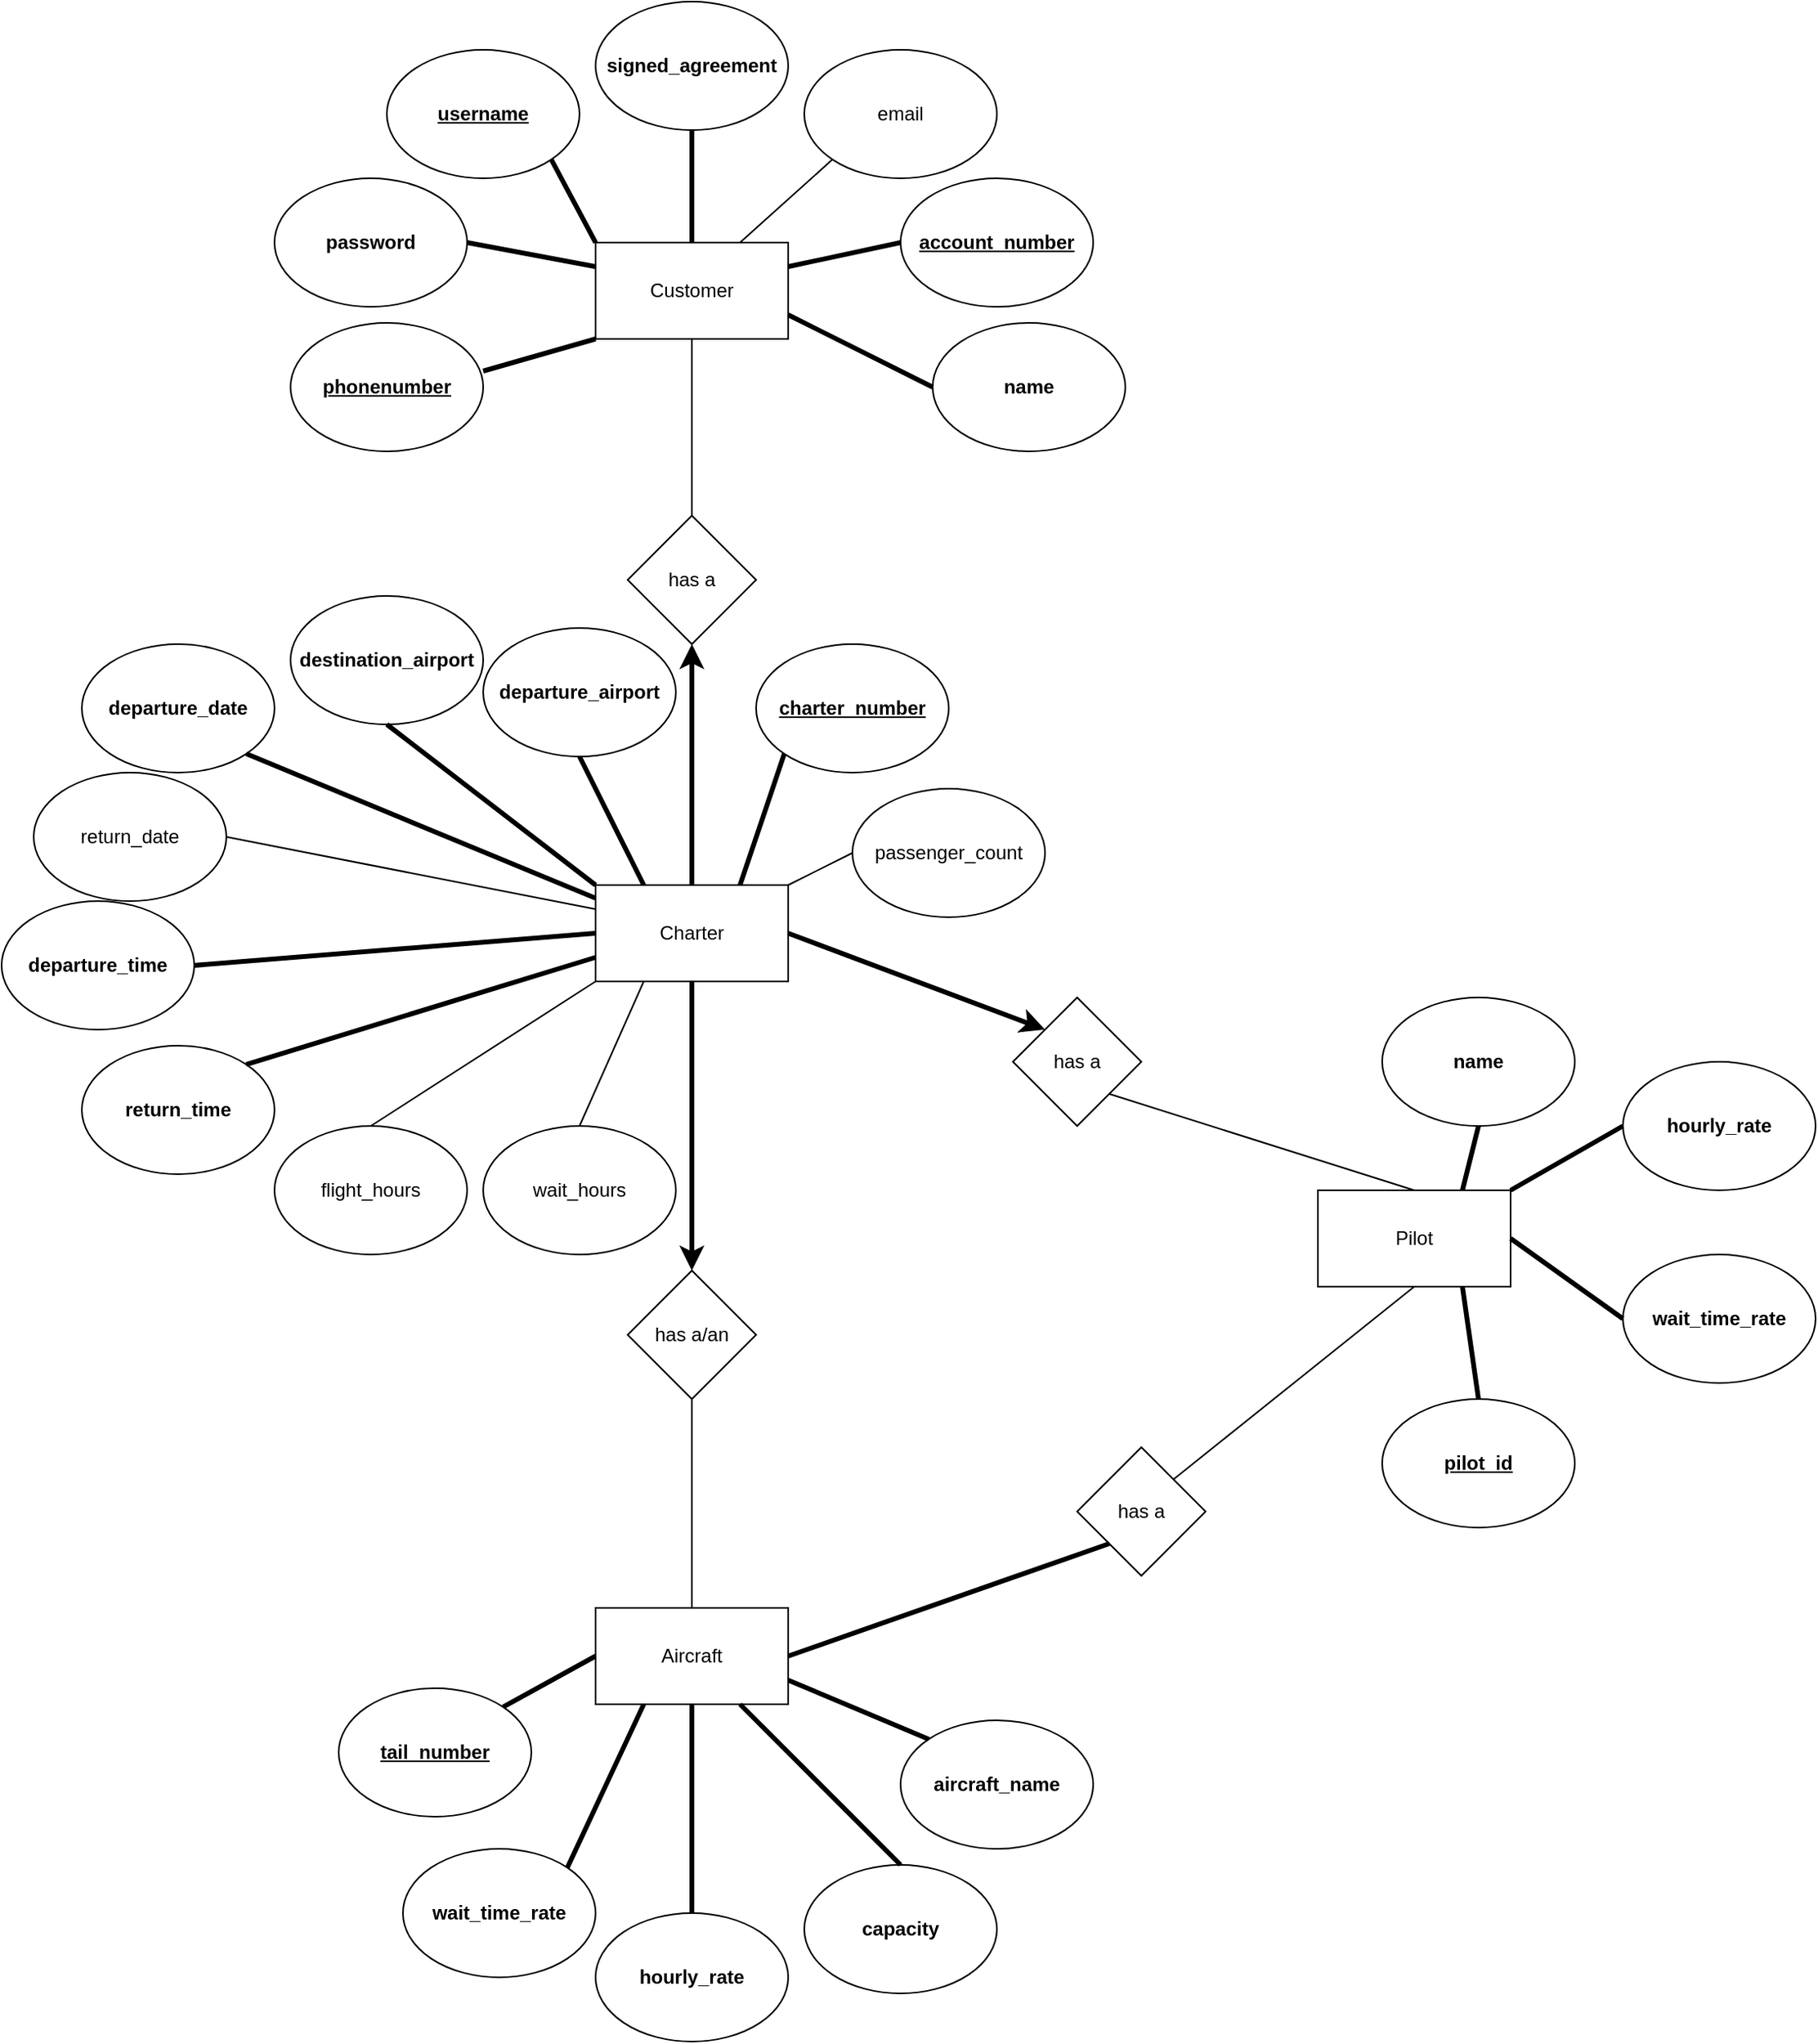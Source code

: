 <mxfile>
    <diagram id="OrS6IkGE5xCh7g9Oqrxm" name="Page-1">
        <mxGraphModel dx="1684" dy="1410" grid="1" gridSize="10" guides="1" tooltips="1" connect="1" arrows="1" fold="1" page="0" pageScale="1" pageWidth="850" pageHeight="1100" math="0" shadow="0">
            <root>
                <mxCell id="0"/>
                <mxCell id="1" parent="0"/>
                <mxCell id="3" value="Charter" style="rounded=0;whiteSpace=wrap;html=1;" parent="1" vertex="1">
                    <mxGeometry x="-230" y="140" width="120" height="60" as="geometry"/>
                </mxCell>
                <mxCell id="4" value="Customer" style="rounded=0;whiteSpace=wrap;html=1;" parent="1" vertex="1">
                    <mxGeometry x="-230" y="-260" width="120" height="60" as="geometry"/>
                </mxCell>
                <mxCell id="5" value="Aircraft" style="rounded=0;whiteSpace=wrap;html=1;" parent="1" vertex="1">
                    <mxGeometry x="-230" y="590" width="120" height="60" as="geometry"/>
                </mxCell>
                <mxCell id="6" value="Pilot" style="rounded=0;whiteSpace=wrap;html=1;" parent="1" vertex="1">
                    <mxGeometry x="220" y="330" width="120" height="60" as="geometry"/>
                </mxCell>
                <mxCell id="51" value="has a" style="rhombus;whiteSpace=wrap;html=1;" vertex="1" parent="1">
                    <mxGeometry x="-210" y="-90" width="80" height="80" as="geometry"/>
                </mxCell>
                <mxCell id="52" value="has a" style="rhombus;whiteSpace=wrap;html=1;" vertex="1" parent="1">
                    <mxGeometry x="30" y="210" width="80" height="80" as="geometry"/>
                </mxCell>
                <mxCell id="53" value="has a/an" style="rhombus;whiteSpace=wrap;html=1;" vertex="1" parent="1">
                    <mxGeometry x="-210" y="380" width="80" height="80" as="geometry"/>
                </mxCell>
                <mxCell id="54" value="has a" style="rhombus;whiteSpace=wrap;html=1;" vertex="1" parent="1">
                    <mxGeometry x="70" y="490" width="80" height="80" as="geometry"/>
                </mxCell>
                <mxCell id="57" value="&lt;b&gt;&lt;u&gt;phonenumber&lt;/u&gt;&lt;/b&gt;" style="ellipse;whiteSpace=wrap;html=1;" vertex="1" parent="1">
                    <mxGeometry x="-420" y="-210" width="120" height="80" as="geometry"/>
                </mxCell>
                <mxCell id="58" value="&lt;b&gt;name&lt;/b&gt;" style="ellipse;whiteSpace=wrap;html=1;" vertex="1" parent="1">
                    <mxGeometry x="-20" y="-210" width="120" height="80" as="geometry"/>
                </mxCell>
                <mxCell id="59" value="email" style="ellipse;whiteSpace=wrap;html=1;" vertex="1" parent="1">
                    <mxGeometry x="-100" y="-380" width="120" height="80" as="geometry"/>
                </mxCell>
                <mxCell id="60" value="&lt;b&gt;&lt;u&gt;username&lt;/u&gt;&lt;/b&gt;" style="ellipse;whiteSpace=wrap;html=1;" vertex="1" parent="1">
                    <mxGeometry x="-360" y="-380" width="120" height="80" as="geometry"/>
                </mxCell>
                <mxCell id="61" value="&lt;b&gt;password&lt;/b&gt;" style="ellipse;whiteSpace=wrap;html=1;" vertex="1" parent="1">
                    <mxGeometry x="-430" y="-300" width="120" height="80" as="geometry"/>
                </mxCell>
                <mxCell id="62" value="&lt;b&gt;signed_agreement&lt;/b&gt;" style="ellipse;whiteSpace=wrap;html=1;" vertex="1" parent="1">
                    <mxGeometry x="-230" y="-410" width="120" height="80" as="geometry"/>
                </mxCell>
                <mxCell id="63" value="&lt;b&gt;&lt;u&gt;account_number&lt;/u&gt;&lt;/b&gt;" style="ellipse;whiteSpace=wrap;html=1;" vertex="1" parent="1">
                    <mxGeometry x="-40" y="-300" width="120" height="80" as="geometry"/>
                </mxCell>
                <mxCell id="64" value="" style="endArrow=none;html=1;entryX=0.5;entryY=1;entryDx=0;entryDy=0;exitX=0.5;exitY=0;exitDx=0;exitDy=0;" edge="1" parent="1" source="51" target="4">
                    <mxGeometry width="50" height="50" relative="1" as="geometry">
                        <mxPoint x="-100" y="10" as="sourcePoint"/>
                        <mxPoint x="-50" y="-40" as="targetPoint"/>
                    </mxGeometry>
                </mxCell>
                <mxCell id="66" value="" style="endArrow=classic;html=1;entryX=0.5;entryY=1;entryDx=0;entryDy=0;exitX=0.5;exitY=0;exitDx=0;exitDy=0;strokeWidth=3;" edge="1" parent="1" source="3" target="51">
                    <mxGeometry width="50" height="50" relative="1" as="geometry">
                        <mxPoint x="-100" y="10" as="sourcePoint"/>
                        <mxPoint x="-50" y="-40" as="targetPoint"/>
                    </mxGeometry>
                </mxCell>
                <mxCell id="68" value="flight_hours" style="ellipse;whiteSpace=wrap;html=1;" vertex="1" parent="1">
                    <mxGeometry x="-430" y="290" width="120" height="80" as="geometry"/>
                </mxCell>
                <mxCell id="70" value="&lt;b&gt;return_time&lt;/b&gt;" style="ellipse;whiteSpace=wrap;html=1;" vertex="1" parent="1">
                    <mxGeometry x="-550" y="240" width="120" height="80" as="geometry"/>
                </mxCell>
                <mxCell id="71" value="wait_hours" style="ellipse;whiteSpace=wrap;html=1;" vertex="1" parent="1">
                    <mxGeometry x="-300" y="290" width="120" height="80" as="geometry"/>
                </mxCell>
                <mxCell id="72" value="passenger_count" style="ellipse;whiteSpace=wrap;html=1;" vertex="1" parent="1">
                    <mxGeometry x="-70" y="80" width="120" height="80" as="geometry"/>
                </mxCell>
                <mxCell id="73" value="&lt;b&gt;departure_time&lt;/b&gt;" style="ellipse;whiteSpace=wrap;html=1;" vertex="1" parent="1">
                    <mxGeometry x="-600" y="150" width="120" height="80" as="geometry"/>
                </mxCell>
                <mxCell id="74" value="return_date" style="ellipse;whiteSpace=wrap;html=1;" vertex="1" parent="1">
                    <mxGeometry x="-580" y="70" width="120" height="80" as="geometry"/>
                </mxCell>
                <mxCell id="76" value="&lt;b&gt;&lt;u&gt;charter_number&lt;/u&gt;&lt;/b&gt;" style="ellipse;whiteSpace=wrap;html=1;" vertex="1" parent="1">
                    <mxGeometry x="-130" y="-10" width="120" height="80" as="geometry"/>
                </mxCell>
                <mxCell id="77" value="&lt;b&gt;departure_date&lt;/b&gt;" style="ellipse;whiteSpace=wrap;html=1;" vertex="1" parent="1">
                    <mxGeometry x="-550" y="-10" width="120" height="80" as="geometry"/>
                </mxCell>
                <mxCell id="78" value="&lt;b&gt;destination_airport&lt;/b&gt;" style="ellipse;whiteSpace=wrap;html=1;" vertex="1" parent="1">
                    <mxGeometry x="-420" y="-40" width="120" height="80" as="geometry"/>
                </mxCell>
                <mxCell id="79" value="&lt;b&gt;departure_airport&lt;/b&gt;" style="ellipse;whiteSpace=wrap;html=1;" vertex="1" parent="1">
                    <mxGeometry x="-300" y="-20" width="120" height="80" as="geometry"/>
                </mxCell>
                <mxCell id="81" value="" style="endArrow=classic;html=1;strokeWidth=3;entryX=0.5;entryY=0;entryDx=0;entryDy=0;exitX=0.5;exitY=1;exitDx=0;exitDy=0;" edge="1" parent="1" source="3" target="53">
                    <mxGeometry width="50" height="50" relative="1" as="geometry">
                        <mxPoint x="-90" y="430" as="sourcePoint"/>
                        <mxPoint x="-40" y="380" as="targetPoint"/>
                    </mxGeometry>
                </mxCell>
                <mxCell id="83" value="" style="endArrow=none;html=1;strokeWidth=1;entryX=0.5;entryY=1;entryDx=0;entryDy=0;exitX=0.5;exitY=0;exitDx=0;exitDy=0;" edge="1" parent="1" source="5" target="53">
                    <mxGeometry width="50" height="50" relative="1" as="geometry">
                        <mxPoint x="-90" y="430" as="sourcePoint"/>
                        <mxPoint x="-40" y="380" as="targetPoint"/>
                    </mxGeometry>
                </mxCell>
                <mxCell id="85" value="" style="endArrow=none;html=1;strokeWidth=3;entryX=0;entryY=1;entryDx=0;entryDy=0;exitX=1;exitY=0.5;exitDx=0;exitDy=0;" edge="1" parent="1" source="5" target="54">
                    <mxGeometry width="50" height="50" relative="1" as="geometry">
                        <mxPoint x="-90" y="430" as="sourcePoint"/>
                        <mxPoint x="-40" y="380" as="targetPoint"/>
                    </mxGeometry>
                </mxCell>
                <mxCell id="86" value="" style="endArrow=none;html=1;strokeWidth=1;entryX=1;entryY=1;entryDx=0;entryDy=0;exitX=0.5;exitY=0;exitDx=0;exitDy=0;" edge="1" parent="1" source="6" target="52">
                    <mxGeometry width="50" height="50" relative="1" as="geometry">
                        <mxPoint x="-90" y="350" as="sourcePoint"/>
                        <mxPoint x="-40" y="300" as="targetPoint"/>
                    </mxGeometry>
                </mxCell>
                <mxCell id="87" value="" style="endArrow=none;html=1;strokeWidth=1;entryX=0.5;entryY=1;entryDx=0;entryDy=0;exitX=1;exitY=0;exitDx=0;exitDy=0;" edge="1" parent="1" source="54" target="6">
                    <mxGeometry width="50" height="50" relative="1" as="geometry">
                        <mxPoint x="-90" y="430" as="sourcePoint"/>
                        <mxPoint x="-40" y="380" as="targetPoint"/>
                    </mxGeometry>
                </mxCell>
                <mxCell id="88" value="" style="endArrow=classic;html=1;strokeWidth=3;entryX=0;entryY=0;entryDx=0;entryDy=0;exitX=1;exitY=0.5;exitDx=0;exitDy=0;" edge="1" parent="1" source="3" target="52">
                    <mxGeometry width="50" height="50" relative="1" as="geometry">
                        <mxPoint x="-90" y="350" as="sourcePoint"/>
                        <mxPoint x="-40" y="300" as="targetPoint"/>
                    </mxGeometry>
                </mxCell>
                <mxCell id="89" value="&lt;b&gt;&lt;u&gt;pilot_id&lt;/u&gt;&lt;/b&gt;" style="ellipse;whiteSpace=wrap;html=1;" vertex="1" parent="1">
                    <mxGeometry x="260" y="460" width="120" height="80" as="geometry"/>
                </mxCell>
                <mxCell id="90" value="&lt;b&gt;wait_time_rate&lt;/b&gt;" style="ellipse;whiteSpace=wrap;html=1;" vertex="1" parent="1">
                    <mxGeometry x="410" y="370" width="120" height="80" as="geometry"/>
                </mxCell>
                <mxCell id="91" value="&lt;b&gt;hourly_rate&lt;/b&gt;" style="ellipse;whiteSpace=wrap;html=1;" vertex="1" parent="1">
                    <mxGeometry x="410" y="250" width="120" height="80" as="geometry"/>
                </mxCell>
                <mxCell id="92" value="&lt;b&gt;name&lt;/b&gt;" style="ellipse;whiteSpace=wrap;html=1;" vertex="1" parent="1">
                    <mxGeometry x="260" y="210" width="120" height="80" as="geometry"/>
                </mxCell>
                <mxCell id="93" value="&lt;b&gt;capacity&lt;/b&gt;" style="ellipse;whiteSpace=wrap;html=1;" vertex="1" parent="1">
                    <mxGeometry x="-100" y="750" width="120" height="80" as="geometry"/>
                </mxCell>
                <mxCell id="94" value="&lt;b&gt;hourly_rate&lt;/b&gt;" style="ellipse;whiteSpace=wrap;html=1;" vertex="1" parent="1">
                    <mxGeometry x="-230" y="780" width="120" height="80" as="geometry"/>
                </mxCell>
                <mxCell id="95" value="&lt;b&gt;wait_time_rate&lt;/b&gt;" style="ellipse;whiteSpace=wrap;html=1;" vertex="1" parent="1">
                    <mxGeometry x="-350" y="740" width="120" height="80" as="geometry"/>
                </mxCell>
                <mxCell id="96" value="&lt;b&gt;&lt;u&gt;tail_number&lt;/u&gt;&lt;/b&gt;" style="ellipse;whiteSpace=wrap;html=1;" vertex="1" parent="1">
                    <mxGeometry x="-390" y="640" width="120" height="80" as="geometry"/>
                </mxCell>
                <mxCell id="97" value="&lt;b&gt;aircraft_name&lt;/b&gt;" style="ellipse;whiteSpace=wrap;html=1;" vertex="1" parent="1">
                    <mxGeometry x="-40" y="660" width="120" height="80" as="geometry"/>
                </mxCell>
                <mxCell id="99" value="" style="endArrow=none;html=1;strokeWidth=3;entryX=0.5;entryY=1;entryDx=0;entryDy=0;exitX=0.5;exitY=0;exitDx=0;exitDy=0;" edge="1" parent="1" source="4" target="62">
                    <mxGeometry width="50" height="50" relative="1" as="geometry">
                        <mxPoint x="-200" y="-240" as="sourcePoint"/>
                        <mxPoint x="-150" y="-290" as="targetPoint"/>
                    </mxGeometry>
                </mxCell>
                <mxCell id="100" value="" style="endArrow=none;html=1;strokeWidth=3;entryX=0;entryY=0.5;entryDx=0;entryDy=0;exitX=1;exitY=0.25;exitDx=0;exitDy=0;" edge="1" parent="1" source="4" target="63">
                    <mxGeometry width="50" height="50" relative="1" as="geometry">
                        <mxPoint x="-200" y="-240" as="sourcePoint"/>
                        <mxPoint x="-150" y="-290" as="targetPoint"/>
                    </mxGeometry>
                </mxCell>
                <mxCell id="101" value="" style="endArrow=none;html=1;strokeWidth=3;entryX=0;entryY=0.5;entryDx=0;entryDy=0;exitX=1;exitY=0.75;exitDx=0;exitDy=0;" edge="1" parent="1" source="4" target="58">
                    <mxGeometry width="50" height="50" relative="1" as="geometry">
                        <mxPoint x="-200" y="-240" as="sourcePoint"/>
                        <mxPoint x="-150" y="-290" as="targetPoint"/>
                    </mxGeometry>
                </mxCell>
                <mxCell id="102" value="" style="endArrow=none;html=1;strokeWidth=3;entryX=1;entryY=1;entryDx=0;entryDy=0;exitX=0;exitY=0;exitDx=0;exitDy=0;" edge="1" parent="1" source="4" target="60">
                    <mxGeometry width="50" height="50" relative="1" as="geometry">
                        <mxPoint x="-200" y="-240" as="sourcePoint"/>
                        <mxPoint x="-150" y="-290" as="targetPoint"/>
                    </mxGeometry>
                </mxCell>
                <mxCell id="103" value="" style="endArrow=none;html=1;strokeWidth=3;entryX=1;entryY=0.5;entryDx=0;entryDy=0;exitX=0;exitY=0.25;exitDx=0;exitDy=0;" edge="1" parent="1" source="4" target="61">
                    <mxGeometry width="50" height="50" relative="1" as="geometry">
                        <mxPoint x="-200" y="-240" as="sourcePoint"/>
                        <mxPoint x="-150" y="-290" as="targetPoint"/>
                    </mxGeometry>
                </mxCell>
                <mxCell id="104" value="" style="endArrow=none;html=1;strokeWidth=3;exitX=0;exitY=1;exitDx=0;exitDy=0;" edge="1" parent="1" source="4">
                    <mxGeometry width="50" height="50" relative="1" as="geometry">
                        <mxPoint x="-200" y="-240" as="sourcePoint"/>
                        <mxPoint x="-300" y="-180" as="targetPoint"/>
                    </mxGeometry>
                </mxCell>
                <mxCell id="106" value="" style="endArrow=none;html=1;strokeWidth=1;entryX=0;entryY=1;entryDx=0;entryDy=0;exitX=0.75;exitY=0;exitDx=0;exitDy=0;" edge="1" parent="1" source="4" target="59">
                    <mxGeometry width="50" height="50" relative="1" as="geometry">
                        <mxPoint x="-200" y="-240" as="sourcePoint"/>
                        <mxPoint x="-150" y="-290" as="targetPoint"/>
                    </mxGeometry>
                </mxCell>
                <mxCell id="107" value="" style="endArrow=none;html=1;strokeWidth=1;entryX=1;entryY=0.5;entryDx=0;entryDy=0;exitX=0;exitY=0.25;exitDx=0;exitDy=0;" edge="1" parent="1" source="3" target="74">
                    <mxGeometry width="50" height="50" relative="1" as="geometry">
                        <mxPoint x="-200" y="180" as="sourcePoint"/>
                        <mxPoint x="-150" y="130" as="targetPoint"/>
                    </mxGeometry>
                </mxCell>
                <mxCell id="108" value="" style="endArrow=none;html=1;strokeWidth=1;entryX=0.5;entryY=0;entryDx=0;entryDy=0;" edge="1" parent="1" target="68">
                    <mxGeometry width="50" height="50" relative="1" as="geometry">
                        <mxPoint x="-230" y="200" as="sourcePoint"/>
                        <mxPoint x="-150" y="130" as="targetPoint"/>
                    </mxGeometry>
                </mxCell>
                <mxCell id="109" value="" style="endArrow=none;html=1;strokeWidth=1;entryX=0.5;entryY=0;entryDx=0;entryDy=0;exitX=0.25;exitY=1;exitDx=0;exitDy=0;" edge="1" parent="1" source="3" target="71">
                    <mxGeometry width="50" height="50" relative="1" as="geometry">
                        <mxPoint x="-200" y="180" as="sourcePoint"/>
                        <mxPoint x="-150" y="130" as="targetPoint"/>
                    </mxGeometry>
                </mxCell>
                <mxCell id="110" value="" style="endArrow=none;html=1;strokeWidth=1;entryX=0;entryY=0.5;entryDx=0;entryDy=0;exitX=1;exitY=0;exitDx=0;exitDy=0;" edge="1" parent="1" source="3" target="72">
                    <mxGeometry width="50" height="50" relative="1" as="geometry">
                        <mxPoint x="-200" y="180" as="sourcePoint"/>
                        <mxPoint x="-150" y="130" as="targetPoint"/>
                    </mxGeometry>
                </mxCell>
                <mxCell id="111" value="" style="endArrow=none;html=1;strokeWidth=3;entryX=1;entryY=0;entryDx=0;entryDy=0;exitX=0;exitY=0.75;exitDx=0;exitDy=0;" edge="1" parent="1" source="3" target="70">
                    <mxGeometry width="50" height="50" relative="1" as="geometry">
                        <mxPoint x="-290" y="180" as="sourcePoint"/>
                        <mxPoint x="-240" y="130" as="targetPoint"/>
                    </mxGeometry>
                </mxCell>
                <mxCell id="112" value="" style="endArrow=none;html=1;strokeWidth=3;entryX=1;entryY=0.5;entryDx=0;entryDy=0;exitX=0;exitY=0.5;exitDx=0;exitDy=0;" edge="1" parent="1" source="3" target="73">
                    <mxGeometry width="50" height="50" relative="1" as="geometry">
                        <mxPoint x="-290" y="180" as="sourcePoint"/>
                        <mxPoint x="-240" y="130" as="targetPoint"/>
                    </mxGeometry>
                </mxCell>
                <mxCell id="113" value="" style="endArrow=none;html=1;strokeWidth=3;entryX=1;entryY=1;entryDx=0;entryDy=0;exitX=-0.001;exitY=0.136;exitDx=0;exitDy=0;exitPerimeter=0;" edge="1" parent="1" source="3" target="77">
                    <mxGeometry width="50" height="50" relative="1" as="geometry">
                        <mxPoint x="-290" y="180" as="sourcePoint"/>
                        <mxPoint x="-240" y="130" as="targetPoint"/>
                    </mxGeometry>
                </mxCell>
                <mxCell id="114" value="" style="endArrow=none;html=1;strokeWidth=3;entryX=0.5;entryY=1;entryDx=0;entryDy=0;exitX=0;exitY=0;exitDx=0;exitDy=0;" edge="1" parent="1" source="3" target="78">
                    <mxGeometry width="50" height="50" relative="1" as="geometry">
                        <mxPoint x="-290" y="180" as="sourcePoint"/>
                        <mxPoint x="-240" y="130" as="targetPoint"/>
                    </mxGeometry>
                </mxCell>
                <mxCell id="115" value="" style="endArrow=none;html=1;strokeWidth=3;entryX=0.5;entryY=1;entryDx=0;entryDy=0;exitX=0.25;exitY=0;exitDx=0;exitDy=0;" edge="1" parent="1" source="3" target="79">
                    <mxGeometry width="50" height="50" relative="1" as="geometry">
                        <mxPoint x="-290" y="180" as="sourcePoint"/>
                        <mxPoint x="-243" y="69" as="targetPoint"/>
                    </mxGeometry>
                </mxCell>
                <mxCell id="116" value="" style="endArrow=none;html=1;strokeWidth=3;entryX=0;entryY=1;entryDx=0;entryDy=0;exitX=0.75;exitY=0;exitDx=0;exitDy=0;" edge="1" parent="1" source="3" target="76">
                    <mxGeometry width="50" height="50" relative="1" as="geometry">
                        <mxPoint x="-290" y="180" as="sourcePoint"/>
                        <mxPoint x="-240" y="130" as="targetPoint"/>
                    </mxGeometry>
                </mxCell>
                <mxCell id="117" value="" style="endArrow=none;html=1;strokeWidth=3;entryX=0;entryY=0.5;entryDx=0;entryDy=0;exitX=1;exitY=0;exitDx=0;exitDy=0;" edge="1" parent="1" source="96" target="5">
                    <mxGeometry width="50" height="50" relative="1" as="geometry">
                        <mxPoint x="-290" y="680" as="sourcePoint"/>
                        <mxPoint x="-240" y="630" as="targetPoint"/>
                    </mxGeometry>
                </mxCell>
                <mxCell id="118" value="" style="endArrow=none;html=1;strokeWidth=3;entryX=1;entryY=0;entryDx=0;entryDy=0;exitX=0.25;exitY=1;exitDx=0;exitDy=0;" edge="1" parent="1" source="5" target="95">
                    <mxGeometry width="50" height="50" relative="1" as="geometry">
                        <mxPoint x="-290" y="680" as="sourcePoint"/>
                        <mxPoint x="-240" y="630" as="targetPoint"/>
                    </mxGeometry>
                </mxCell>
                <mxCell id="119" value="" style="endArrow=none;html=1;strokeWidth=3;entryX=0.5;entryY=0;entryDx=0;entryDy=0;exitX=0.5;exitY=1;exitDx=0;exitDy=0;" edge="1" parent="1" source="5" target="94">
                    <mxGeometry width="50" height="50" relative="1" as="geometry">
                        <mxPoint x="-290" y="680" as="sourcePoint"/>
                        <mxPoint x="-240" y="630" as="targetPoint"/>
                    </mxGeometry>
                </mxCell>
                <mxCell id="120" value="" style="endArrow=none;html=1;strokeWidth=3;entryX=0.5;entryY=0;entryDx=0;entryDy=0;exitX=0.75;exitY=1;exitDx=0;exitDy=0;" edge="1" parent="1" source="5" target="93">
                    <mxGeometry width="50" height="50" relative="1" as="geometry">
                        <mxPoint x="-290" y="680" as="sourcePoint"/>
                        <mxPoint x="-240" y="630" as="targetPoint"/>
                    </mxGeometry>
                </mxCell>
                <mxCell id="121" value="" style="endArrow=none;html=1;strokeWidth=3;entryX=0;entryY=0;entryDx=0;entryDy=0;exitX=1;exitY=0.75;exitDx=0;exitDy=0;" edge="1" parent="1" source="5" target="97">
                    <mxGeometry width="50" height="50" relative="1" as="geometry">
                        <mxPoint x="-290" y="680" as="sourcePoint"/>
                        <mxPoint x="-240" y="630" as="targetPoint"/>
                    </mxGeometry>
                </mxCell>
                <mxCell id="122" value="" style="endArrow=none;html=1;strokeWidth=3;entryX=0.5;entryY=0;entryDx=0;entryDy=0;exitX=0.75;exitY=1;exitDx=0;exitDy=0;" edge="1" parent="1" source="6" target="89">
                    <mxGeometry width="50" height="50" relative="1" as="geometry">
                        <mxPoint x="320" y="350" as="sourcePoint"/>
                        <mxPoint x="370" y="300" as="targetPoint"/>
                    </mxGeometry>
                </mxCell>
                <mxCell id="123" value="" style="endArrow=none;html=1;strokeWidth=3;entryX=0;entryY=0.5;entryDx=0;entryDy=0;exitX=1;exitY=0.5;exitDx=0;exitDy=0;" edge="1" parent="1" source="6" target="90">
                    <mxGeometry width="50" height="50" relative="1" as="geometry">
                        <mxPoint x="320" y="350" as="sourcePoint"/>
                        <mxPoint x="370" y="300" as="targetPoint"/>
                    </mxGeometry>
                </mxCell>
                <mxCell id="124" value="" style="endArrow=none;html=1;strokeWidth=3;entryX=0;entryY=0.5;entryDx=0;entryDy=0;exitX=1;exitY=0;exitDx=0;exitDy=0;" edge="1" parent="1" source="6" target="91">
                    <mxGeometry width="50" height="50" relative="1" as="geometry">
                        <mxPoint x="370" y="330" as="sourcePoint"/>
                        <mxPoint x="370" y="300" as="targetPoint"/>
                    </mxGeometry>
                </mxCell>
                <mxCell id="125" value="" style="endArrow=none;html=1;strokeWidth=3;entryX=0.5;entryY=1;entryDx=0;entryDy=0;exitX=0.75;exitY=0;exitDx=0;exitDy=0;" edge="1" parent="1" source="6" target="92">
                    <mxGeometry width="50" height="50" relative="1" as="geometry">
                        <mxPoint x="320" y="350" as="sourcePoint"/>
                        <mxPoint x="370" y="300" as="targetPoint"/>
                    </mxGeometry>
                </mxCell>
            </root>
        </mxGraphModel>
    </diagram>
</mxfile>